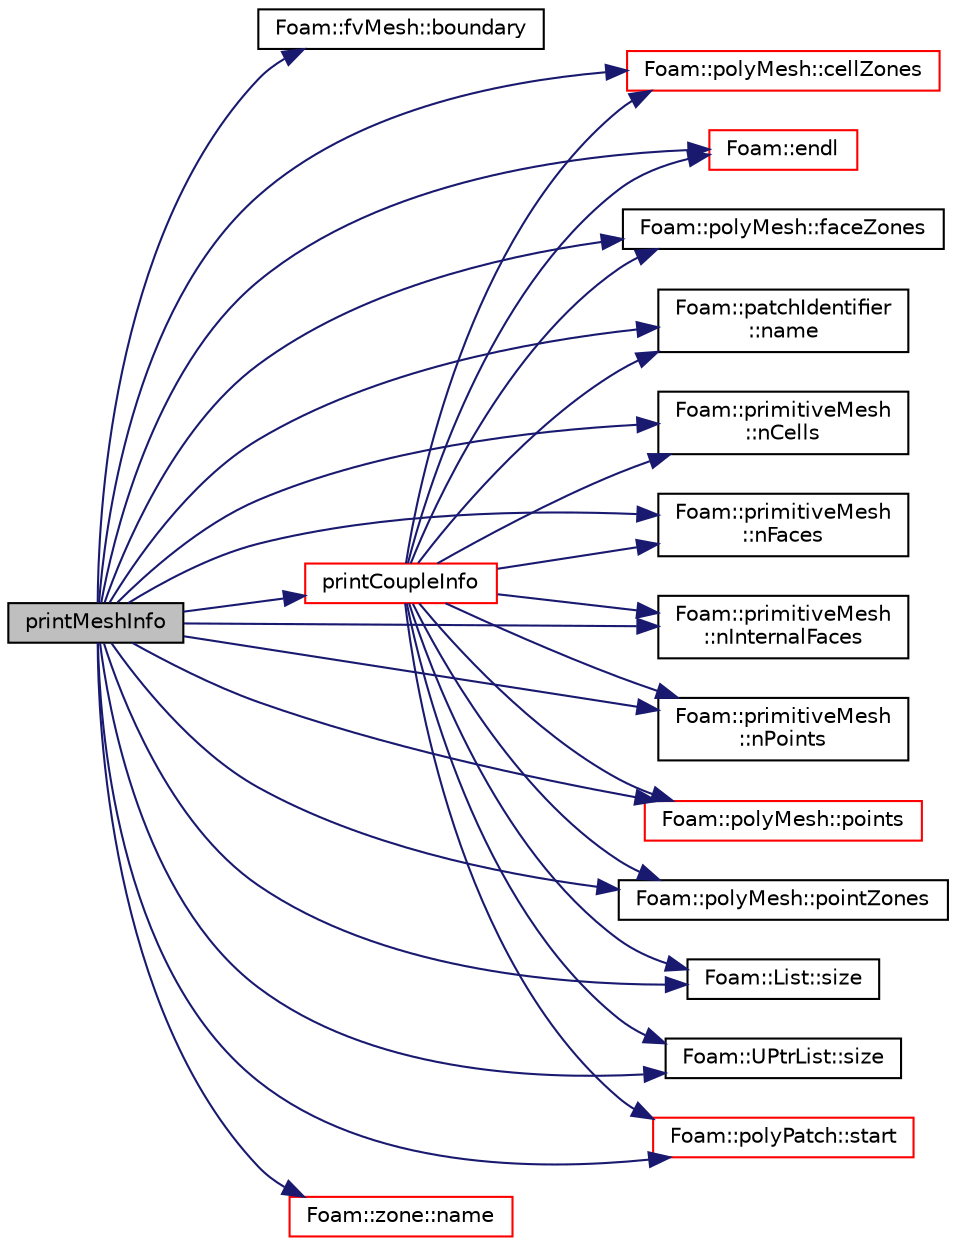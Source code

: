 digraph "printMeshInfo"
{
  bgcolor="transparent";
  edge [fontname="Helvetica",fontsize="10",labelfontname="Helvetica",labelfontsize="10"];
  node [fontname="Helvetica",fontsize="10",shape=record];
  rankdir="LR";
  Node2724 [label="printMeshInfo",height=0.2,width=0.4,color="black", fillcolor="grey75", style="filled", fontcolor="black"];
  Node2724 -> Node2725 [color="midnightblue",fontsize="10",style="solid",fontname="Helvetica"];
  Node2725 [label="Foam::fvMesh::boundary",height=0.2,width=0.4,color="black",URL="$a23593.html#a1fc8b179063cf5d6805da64ff1975126",tooltip="Return reference to boundary mesh. "];
  Node2724 -> Node2726 [color="midnightblue",fontsize="10",style="solid",fontname="Helvetica"];
  Node2726 [label="Foam::polyMesh::cellZones",height=0.2,width=0.4,color="red",URL="$a28565.html#a935f422baa4405e3bb1d9e230b08f824",tooltip="Return cell zone mesh. "];
  Node2724 -> Node2728 [color="midnightblue",fontsize="10",style="solid",fontname="Helvetica"];
  Node2728 [label="Foam::endl",height=0.2,width=0.4,color="red",URL="$a21851.html#a2db8fe02a0d3909e9351bb4275b23ce4",tooltip="Add newline and flush stream. "];
  Node2724 -> Node2731 [color="midnightblue",fontsize="10",style="solid",fontname="Helvetica"];
  Node2731 [label="Foam::polyMesh::faceZones",height=0.2,width=0.4,color="black",URL="$a28565.html#af216614a0f9997169eea2cade46dc9ba",tooltip="Return face zone mesh. "];
  Node2724 -> Node2732 [color="midnightblue",fontsize="10",style="solid",fontname="Helvetica"];
  Node2732 [label="Foam::patchIdentifier\l::name",height=0.2,width=0.4,color="black",URL="$a28273.html#acc80e00a8ac919288fb55bd14cc88bf6",tooltip="Return name. "];
  Node2724 -> Node2733 [color="midnightblue",fontsize="10",style="solid",fontname="Helvetica"];
  Node2733 [label="Foam::zone::name",height=0.2,width=0.4,color="red",URL="$a28673.html#acc80e00a8ac919288fb55bd14cc88bf6",tooltip="Return name. "];
  Node2724 -> Node2744 [color="midnightblue",fontsize="10",style="solid",fontname="Helvetica"];
  Node2744 [label="Foam::primitiveMesh\l::nCells",height=0.2,width=0.4,color="black",URL="$a28685.html#a13b94bdb0926552bf78ad5210a73a3d5"];
  Node2724 -> Node2745 [color="midnightblue",fontsize="10",style="solid",fontname="Helvetica"];
  Node2745 [label="Foam::primitiveMesh\l::nFaces",height=0.2,width=0.4,color="black",URL="$a28685.html#abe602c985a3c9ffa67176e969e77ca6f"];
  Node2724 -> Node2746 [color="midnightblue",fontsize="10",style="solid",fontname="Helvetica"];
  Node2746 [label="Foam::primitiveMesh\l::nInternalFaces",height=0.2,width=0.4,color="black",URL="$a28685.html#aa6c7965af1f30d16d9125deb981cbdb0"];
  Node2724 -> Node2747 [color="midnightblue",fontsize="10",style="solid",fontname="Helvetica"];
  Node2747 [label="Foam::primitiveMesh\l::nPoints",height=0.2,width=0.4,color="black",URL="$a28685.html#a1c886a784a597459dbf2d9470798e9dd"];
  Node2724 -> Node2748 [color="midnightblue",fontsize="10",style="solid",fontname="Helvetica"];
  Node2748 [label="Foam::polyMesh::points",height=0.2,width=0.4,color="red",URL="$a28565.html#ac44123fc1265297c41a43c3b62fdb4c2",tooltip="Return raw points. "];
  Node2724 -> Node2787 [color="midnightblue",fontsize="10",style="solid",fontname="Helvetica"];
  Node2787 [label="Foam::polyMesh::pointZones",height=0.2,width=0.4,color="black",URL="$a28565.html#a611d392e09d31b6aa892d42c7646b1ef",tooltip="Return point zone mesh. "];
  Node2724 -> Node2788 [color="midnightblue",fontsize="10",style="solid",fontname="Helvetica"];
  Node2788 [label="printCoupleInfo",height=0.2,width=0.4,color="red",URL="$a22197.html#a0b2e9e5ba94679bbc5d807ecf02687e2",tooltip="Print some info on coupling data. "];
  Node2788 -> Node2726 [color="midnightblue",fontsize="10",style="solid",fontname="Helvetica"];
  Node2788 -> Node2728 [color="midnightblue",fontsize="10",style="solid",fontname="Helvetica"];
  Node2788 -> Node2731 [color="midnightblue",fontsize="10",style="solid",fontname="Helvetica"];
  Node2788 -> Node2732 [color="midnightblue",fontsize="10",style="solid",fontname="Helvetica"];
  Node2788 -> Node2744 [color="midnightblue",fontsize="10",style="solid",fontname="Helvetica"];
  Node2788 -> Node2745 [color="midnightblue",fontsize="10",style="solid",fontname="Helvetica"];
  Node2788 -> Node2746 [color="midnightblue",fontsize="10",style="solid",fontname="Helvetica"];
  Node2788 -> Node2747 [color="midnightblue",fontsize="10",style="solid",fontname="Helvetica"];
  Node2788 -> Node2748 [color="midnightblue",fontsize="10",style="solid",fontname="Helvetica"];
  Node2788 -> Node2787 [color="midnightblue",fontsize="10",style="solid",fontname="Helvetica"];
  Node2788 -> Node2795 [color="midnightblue",fontsize="10",style="solid",fontname="Helvetica"];
  Node2795 [label="Foam::List::size",height=0.2,width=0.4,color="black",URL="$a26833.html#a8a5f6fa29bd4b500caf186f60245b384",tooltip="Override size to be inconsistent with allocated storage. "];
  Node2788 -> Node2806 [color="midnightblue",fontsize="10",style="solid",fontname="Helvetica"];
  Node2806 [label="Foam::UPtrList::size",height=0.2,width=0.4,color="black",URL="$a27101.html#a47b3bf30da1eb3ab8076b5fbe00e0494",tooltip="Return the number of elements in the UPtrList. "];
  Node2788 -> Node2823 [color="midnightblue",fontsize="10",style="solid",fontname="Helvetica"];
  Node2823 [label="Foam::polyPatch::start",height=0.2,width=0.4,color="red",URL="$a28633.html#a6bfd3e3abb11e98bdb4b98671cec1234",tooltip="Return start label of this patch in the polyMesh face list. "];
  Node2724 -> Node2795 [color="midnightblue",fontsize="10",style="solid",fontname="Helvetica"];
  Node2724 -> Node2806 [color="midnightblue",fontsize="10",style="solid",fontname="Helvetica"];
  Node2724 -> Node2823 [color="midnightblue",fontsize="10",style="solid",fontname="Helvetica"];
}
